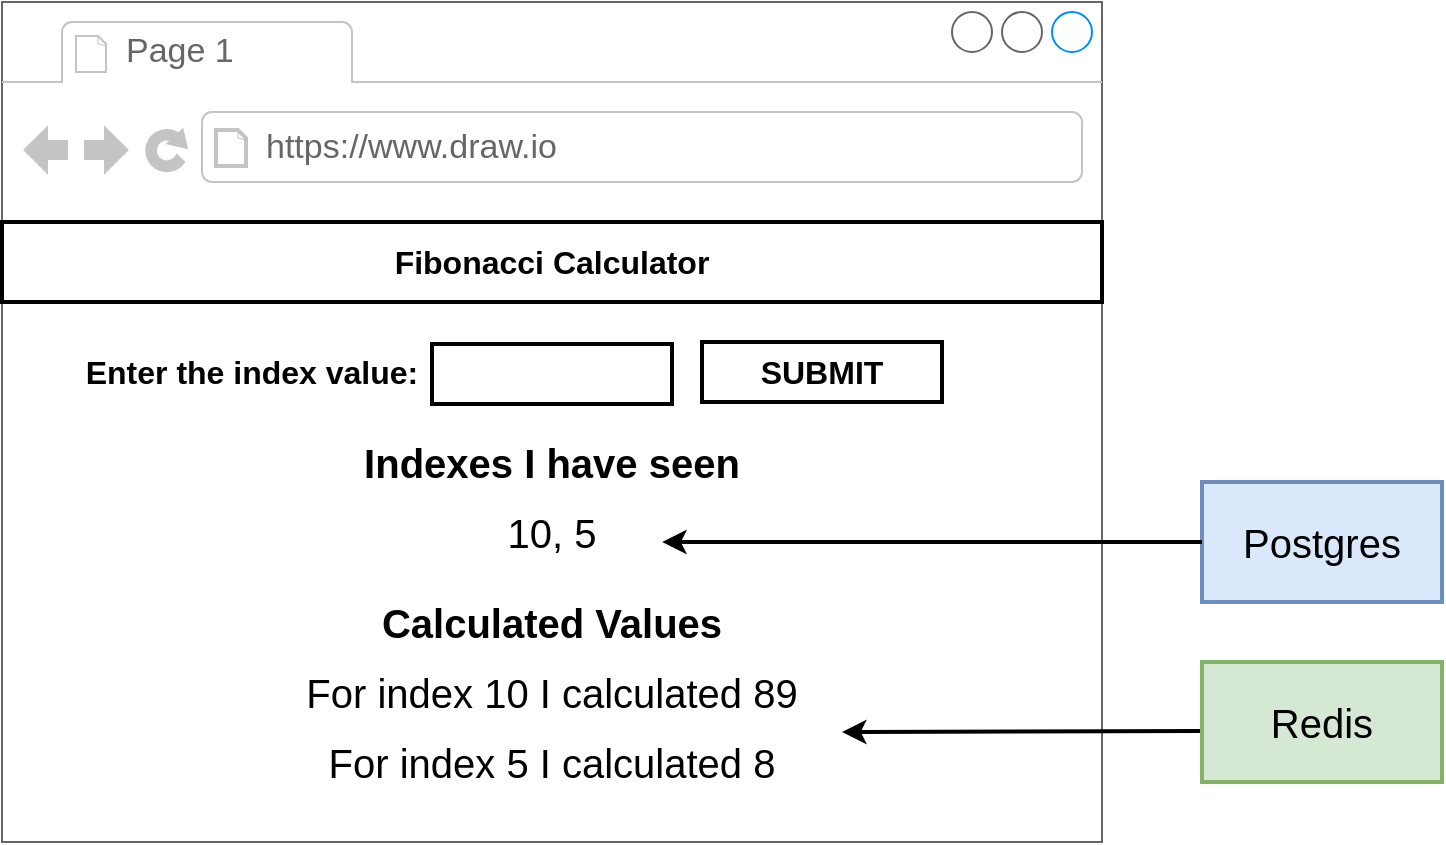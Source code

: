 <mxfile version="12.1.3" type="device" pages="2"><diagram id="hu7YwkL783ZrP_8UdZL6" name="App Mockup"><mxGraphModel dx="1408" dy="699" grid="1" gridSize="10" guides="1" tooltips="1" connect="1" arrows="1" fold="1" page="1" pageScale="1" pageWidth="827" pageHeight="1169" math="0" shadow="0"><root><mxCell id="2Cya-S5nsjvZ_szxhmw_-0"/><mxCell id="2Cya-S5nsjvZ_szxhmw_-1" parent="2Cya-S5nsjvZ_szxhmw_-0"/><mxCell id="MzVacxELyCT7c35MfgKj-0" value="" style="strokeWidth=1;shadow=0;dashed=0;align=center;html=1;shape=mxgraph.mockup.containers.browserWindow;rSize=0;fillColor=#ffffff;strokeColor=#666666;strokeColor2=#008cff;strokeColor3=#c4c4c4;mainText=,;recursiveResize=0;fontSize=16;" vertex="1" parent="2Cya-S5nsjvZ_szxhmw_-1"><mxGeometry x="20" y="20" width="550" height="420" as="geometry"/></mxCell><mxCell id="MzVacxELyCT7c35MfgKj-1" value="Page 1" style="strokeWidth=1;shadow=0;dashed=0;align=center;html=1;shape=mxgraph.mockup.containers.anchor;fontSize=17;fontColor=#666666;align=left;" vertex="1" parent="MzVacxELyCT7c35MfgKj-0"><mxGeometry x="60" y="12" width="110" height="26" as="geometry"/></mxCell><mxCell id="MzVacxELyCT7c35MfgKj-2" value="https://www.draw.io" style="strokeWidth=1;shadow=0;dashed=0;align=center;html=1;shape=mxgraph.mockup.containers.anchor;rSize=0;fontSize=17;fontColor=#666666;align=left;" vertex="1" parent="MzVacxELyCT7c35MfgKj-0"><mxGeometry x="130" y="60" width="250" height="26" as="geometry"/></mxCell><mxCell id="MzVacxELyCT7c35MfgKj-3" value="Fibonacci Calculator" style="rounded=0;whiteSpace=wrap;html=1;strokeWidth=2;fontSize=16;fontStyle=1" vertex="1" parent="MzVacxELyCT7c35MfgKj-0"><mxGeometry y="110" width="550" height="40" as="geometry"/></mxCell><mxCell id="MzVacxELyCT7c35MfgKj-4" value="Enter the index value:" style="text;html=1;strokeColor=none;fillColor=none;align=center;verticalAlign=middle;whiteSpace=wrap;rounded=0;fontSize=16;fontStyle=1" vertex="1" parent="MzVacxELyCT7c35MfgKj-0"><mxGeometry x="40" y="175" width="170" height="20" as="geometry"/></mxCell><mxCell id="MzVacxELyCT7c35MfgKj-5" value="" style="rounded=0;whiteSpace=wrap;html=1;strokeWidth=2;fontSize=16;" vertex="1" parent="MzVacxELyCT7c35MfgKj-0"><mxGeometry x="215" y="171" width="120" height="30" as="geometry"/></mxCell><mxCell id="MzVacxELyCT7c35MfgKj-7" value="SUBMIT" style="rounded=0;whiteSpace=wrap;html=1;strokeWidth=2;fontSize=16;fontStyle=1" vertex="1" parent="MzVacxELyCT7c35MfgKj-0"><mxGeometry x="350" y="170" width="120" height="30" as="geometry"/></mxCell><mxCell id="MzVacxELyCT7c35MfgKj-8" value="&lt;font style=&quot;font-size: 20px&quot;&gt;Indexes I have seen&lt;/font&gt;" style="text;html=1;strokeColor=none;fillColor=none;align=center;verticalAlign=middle;whiteSpace=wrap;rounded=0;fontSize=16;fontStyle=1" vertex="1" parent="MzVacxELyCT7c35MfgKj-0"><mxGeometry x="175" y="220" width="200" height="20" as="geometry"/></mxCell><mxCell id="MzVacxELyCT7c35MfgKj-9" value="10, 5" style="text;html=1;strokeColor=none;fillColor=none;align=center;verticalAlign=middle;whiteSpace=wrap;rounded=0;fontSize=20;fontStyle=0" vertex="1" parent="MzVacxELyCT7c35MfgKj-0"><mxGeometry x="190" y="250" width="170" height="30" as="geometry"/></mxCell><mxCell id="MzVacxELyCT7c35MfgKj-10" value="&lt;font style=&quot;font-size: 20px&quot;&gt;Calculated Values&lt;/font&gt;" style="text;html=1;strokeColor=none;fillColor=none;align=center;verticalAlign=middle;whiteSpace=wrap;rounded=0;fontSize=16;fontStyle=1" vertex="1" parent="MzVacxELyCT7c35MfgKj-0"><mxGeometry x="175" y="300" width="200" height="20" as="geometry"/></mxCell><mxCell id="MzVacxELyCT7c35MfgKj-11" value="For index 10 I calculated 89" style="text;html=1;strokeColor=none;fillColor=none;align=center;verticalAlign=middle;whiteSpace=wrap;rounded=0;fontSize=20;fontStyle=0" vertex="1" parent="MzVacxELyCT7c35MfgKj-0"><mxGeometry x="135" y="330" width="280" height="30" as="geometry"/></mxCell><mxCell id="MzVacxELyCT7c35MfgKj-12" value="For index 5 I calculated 8" style="text;html=1;strokeColor=none;fillColor=none;align=center;verticalAlign=middle;whiteSpace=wrap;rounded=0;fontSize=20;fontStyle=0" vertex="1" parent="MzVacxELyCT7c35MfgKj-0"><mxGeometry x="135" y="365" width="280" height="30" as="geometry"/></mxCell><mxCell id="MzVacxELyCT7c35MfgKj-16" value="" style="endArrow=classic;html=1;strokeWidth=2;fontSize=20;exitX=0;exitY=0.575;exitDx=0;exitDy=0;exitPerimeter=0;" edge="1" parent="MzVacxELyCT7c35MfgKj-0" source="MzVacxELyCT7c35MfgKj-14"><mxGeometry width="50" height="50" relative="1" as="geometry"><mxPoint x="590" y="364.5" as="sourcePoint"/><mxPoint x="420" y="365" as="targetPoint"/></mxGeometry></mxCell><mxCell id="MzVacxELyCT7c35MfgKj-13" value="Postgres" style="rounded=0;whiteSpace=wrap;html=1;strokeWidth=2;fontSize=20;labelBackgroundColor=none;fillColor=#dae8fc;strokeColor=#6c8ebf;" vertex="1" parent="2Cya-S5nsjvZ_szxhmw_-1"><mxGeometry x="620" y="260" width="120" height="60" as="geometry"/></mxCell><mxCell id="MzVacxELyCT7c35MfgKj-14" value="Redis" style="rounded=0;whiteSpace=wrap;html=1;strokeWidth=2;fontSize=20;labelBackgroundColor=none;fillColor=#d5e8d4;strokeColor=#82b366;" vertex="1" parent="2Cya-S5nsjvZ_szxhmw_-1"><mxGeometry x="620" y="350" width="120" height="60" as="geometry"/></mxCell><mxCell id="MzVacxELyCT7c35MfgKj-15" value="" style="endArrow=classic;html=1;strokeWidth=2;fontSize=20;exitX=0;exitY=0.5;exitDx=0;exitDy=0;entryX=0.824;entryY=0.667;entryDx=0;entryDy=0;entryPerimeter=0;" edge="1" parent="2Cya-S5nsjvZ_szxhmw_-1" source="MzVacxELyCT7c35MfgKj-13" target="MzVacxELyCT7c35MfgKj-9"><mxGeometry width="50" height="50" relative="1" as="geometry"><mxPoint x="20" y="510" as="sourcePoint"/><mxPoint x="70" y="460" as="targetPoint"/></mxGeometry></mxCell></root></mxGraphModel></diagram><diagram id="fi0uhVavjd180DCqKYc0" name="App Architecture"><mxGraphModel dx="1798" dy="482" grid="1" gridSize="10" guides="1" tooltips="1" connect="1" arrows="1" fold="1" page="1" pageScale="1" pageWidth="827" pageHeight="1169" math="0" shadow="0"><root><mxCell id="0"/><mxCell id="1" parent="0"/><mxCell id="YIvuzvgb7WVUNzBgJUSM-1" value="Worker" style="rounded=0;whiteSpace=wrap;html=1;strokeWidth=2;fontStyle=1;fontSize=16;fillColor=#fff2cc;strokeColor=#d6b656;" vertex="1" parent="1"><mxGeometry x="680" y="80" width="120" height="60" as="geometry"/></mxCell><mxCell id="YIvuzvgb7WVUNzBgJUSM-2" value="Postgres" style="rounded=0;whiteSpace=wrap;html=1;fontSize=16;fontStyle=1;strokeWidth=2;fillColor=#dae8fc;strokeColor=#6c8ebf;" vertex="1" parent="1"><mxGeometry x="680" y="320" width="120" height="60" as="geometry"/></mxCell><mxCell id="YIvuzvgb7WVUNzBgJUSM-3" value="Redis" style="rounded=0;whiteSpace=wrap;html=1;fontSize=16;fontStyle=1;strokeWidth=2;fillColor=#d5e8d4;strokeColor=#82b366;" vertex="1" parent="1"><mxGeometry x="680" y="200" width="120" height="60" as="geometry"/></mxCell><mxCell id="YIvuzvgb7WVUNzBgJUSM-4" value="React Server" style="rounded=0;whiteSpace=wrap;html=1;strokeWidth=2;fontStyle=1;fontSize=16;fillColor=#f8cecc;strokeColor=#b85450;" vertex="1" parent="1"><mxGeometry x="480" y="80" width="120" height="60" as="geometry"/></mxCell><mxCell id="YIvuzvgb7WVUNzBgJUSM-5" value="Express Server" style="rounded=0;whiteSpace=wrap;html=1;strokeWidth=2;fontStyle=1;fontSize=16;fillColor=#e1d5e7;strokeColor=#9673a6;" vertex="1" parent="1"><mxGeometry x="480" y="200" width="120" height="60" as="geometry"/></mxCell><mxCell id="YIvuzvgb7WVUNzBgJUSM-6" value="Nginx" style="rounded=0;whiteSpace=wrap;html=1;strokeWidth=2;fontStyle=1;fontSize=16;" vertex="1" parent="1"><mxGeometry x="280" y="200" width="120" height="60" as="geometry"/></mxCell><mxCell id="YIvuzvgb7WVUNzBgJUSM-7" value="" style="strokeWidth=1;shadow=0;dashed=0;align=center;html=1;shape=mxgraph.mockup.containers.browserWindow;rSize=0;fillColor=#ffffff;strokeColor=#666666;strokeColor2=#008cff;strokeColor3=#c4c4c4;mainText=,;recursiveResize=0;fontSize=16;" vertex="1" parent="1"><mxGeometry x="-90" y="160" width="290" height="185" as="geometry"/></mxCell><mxCell id="YIvuzvgb7WVUNzBgJUSM-8" value="Page 1" style="strokeWidth=1;shadow=0;dashed=0;align=center;html=1;shape=mxgraph.mockup.containers.anchor;fontSize=17;fontColor=#666666;align=left;" vertex="1" parent="YIvuzvgb7WVUNzBgJUSM-7"><mxGeometry x="60" y="12" width="110" height="26" as="geometry"/></mxCell><mxCell id="YIvuzvgb7WVUNzBgJUSM-9" value="https://www.draw.io" style="strokeWidth=1;shadow=0;dashed=0;align=center;html=1;shape=mxgraph.mockup.containers.anchor;rSize=0;fontSize=17;fontColor=#666666;align=left;" vertex="1" parent="YIvuzvgb7WVUNzBgJUSM-7"><mxGeometry x="130" y="60" width="250" height="26" as="geometry"/></mxCell><mxCell id="YIvuzvgb7WVUNzBgJUSM-11" value="" style="endArrow=classic;html=1;fontSize=16;strokeWidth=2;" edge="1" parent="1"><mxGeometry width="50" height="50" relative="1" as="geometry"><mxPoint x="280" y="230" as="sourcePoint"/><mxPoint x="200" y="230" as="targetPoint"/></mxGeometry></mxCell><mxCell id="YIvuzvgb7WVUNzBgJUSM-12" value="" style="endArrow=classic;html=1;fontSize=16;strokeWidth=2;exitX=1;exitY=0.5;exitDx=0;exitDy=0;entryX=0;entryY=0.5;entryDx=0;entryDy=0;" edge="1" parent="1" source="YIvuzvgb7WVUNzBgJUSM-6" target="YIvuzvgb7WVUNzBgJUSM-5"><mxGeometry width="50" height="50" relative="1" as="geometry"><mxPoint x="480" y="310.0" as="sourcePoint"/><mxPoint x="400" y="310.0" as="targetPoint"/></mxGeometry></mxCell><mxCell id="YIvuzvgb7WVUNzBgJUSM-13" value="" style="endArrow=classic;html=1;fontSize=16;strokeWidth=2;exitX=1;exitY=0.5;exitDx=0;exitDy=0;entryX=0;entryY=0.5;entryDx=0;entryDy=0;" edge="1" parent="1"><mxGeometry width="50" height="50" relative="1" as="geometry"><mxPoint x="600" y="229.5" as="sourcePoint"/><mxPoint x="680" y="229.5" as="targetPoint"/></mxGeometry></mxCell><mxCell id="YIvuzvgb7WVUNzBgJUSM-14" value="" style="endArrow=classic;html=1;fontSize=16;strokeWidth=2;exitX=1;exitY=0.5;exitDx=0;exitDy=0;entryX=-0.006;entryY=0.599;entryDx=0;entryDy=0;entryPerimeter=0;" edge="1" parent="1" source="YIvuzvgb7WVUNzBgJUSM-6" target="YIvuzvgb7WVUNzBgJUSM-4"><mxGeometry width="50" height="50" relative="1" as="geometry"><mxPoint x="400" y="220.0" as="sourcePoint"/><mxPoint x="480" y="220.0" as="targetPoint"/><Array as="points"><mxPoint x="430" y="230"/><mxPoint x="430" y="116"/></Array></mxGeometry></mxCell><mxCell id="YIvuzvgb7WVUNzBgJUSM-15" value="" style="endArrow=classic;html=1;fontSize=16;strokeWidth=2;exitX=1;exitY=0.5;exitDx=0;exitDy=0;entryX=0;entryY=0.5;entryDx=0;entryDy=0;" edge="1" parent="1" source="YIvuzvgb7WVUNzBgJUSM-5" target="YIvuzvgb7WVUNzBgJUSM-2"><mxGeometry width="50" height="50" relative="1" as="geometry"><mxPoint x="600" y="240.0" as="sourcePoint"/><mxPoint x="680" y="240.0" as="targetPoint"/><Array as="points"><mxPoint x="640" y="230"/><mxPoint x="640" y="350"/></Array></mxGeometry></mxCell><mxCell id="YIvuzvgb7WVUNzBgJUSM-16" value="" style="endArrow=classic;html=1;fontSize=16;strokeWidth=2;exitX=0.25;exitY=1;exitDx=0;exitDy=0;entryX=0.25;entryY=0;entryDx=0;entryDy=0;" edge="1" parent="1" source="YIvuzvgb7WVUNzBgJUSM-1" target="YIvuzvgb7WVUNzBgJUSM-3"><mxGeometry width="50" height="50" relative="1" as="geometry"><mxPoint x="550" y="319.5" as="sourcePoint"/><mxPoint x="630" y="319.5" as="targetPoint"/></mxGeometry></mxCell><mxCell id="YIvuzvgb7WVUNzBgJUSM-17" value="" style="endArrow=classic;html=1;fontSize=16;strokeWidth=2;exitX=0.25;exitY=1;exitDx=0;exitDy=0;entryX=0.25;entryY=0;entryDx=0;entryDy=0;" edge="1" parent="1"><mxGeometry width="50" height="50" relative="1" as="geometry"><mxPoint x="539.5" y="140" as="sourcePoint"/><mxPoint x="539.5" y="200" as="targetPoint"/></mxGeometry></mxCell><mxCell id="YIvuzvgb7WVUNzBgJUSM-18" value="" style="endArrow=classic;html=1;fontSize=16;strokeWidth=2;exitX=0.706;exitY=0.013;exitDx=0;exitDy=0;exitPerimeter=0;" edge="1" parent="1" source="YIvuzvgb7WVUNzBgJUSM-3"><mxGeometry width="50" height="50" relative="1" as="geometry"><mxPoint x="730" y="160" as="sourcePoint"/><mxPoint x="766" y="140" as="targetPoint"/></mxGeometry></mxCell><mxCell id="YIvuzvgb7WVUNzBgJUSM-19" value="Get a java script file to build a web page" style="text;html=1;strokeColor=none;fillColor=none;align=center;verticalAlign=middle;whiteSpace=wrap;rounded=0;fontSize=16;" vertex="1" parent="1"><mxGeometry x="260" y="120" width="170" height="20" as="geometry"/></mxCell><mxCell id="YIvuzvgb7WVUNzBgJUSM-20" value="Backend API&lt;br&gt;to submit&lt;br&gt;and&lt;br&gt;retrieve values" style="text;html=1;strokeColor=none;fillColor=none;align=center;verticalAlign=middle;whiteSpace=wrap;rounded=0;fontSize=16;" vertex="1" parent="1"><mxGeometry x="370" y="290" width="140" height="20" as="geometry"/></mxCell><mxCell id="M-uJVVhh09L0av4SqkgG-1" value="Stores&amp;nbsp; all indices and calculated values as key-value pairs" style="text;html=1;strokeColor=none;fillColor=none;align=center;verticalAlign=middle;whiteSpace=wrap;rounded=0;fontSize=16;" vertex="1" parent="1"><mxGeometry x="810.138" y="220" width="140" height="20" as="geometry"/></mxCell><mxCell id="M-uJVVhh09L0av4SqkgG-2" value="Watches Redis for new indices.&lt;br&gt;Pulls each new indice,&lt;br&gt;calculates new value then puts it back into redis." style="text;html=1;strokeColor=none;fillColor=none;align=center;verticalAlign=middle;whiteSpace=wrap;rounded=0;fontSize=16;" vertex="1" parent="1"><mxGeometry x="810" y="100" width="240" height="20" as="geometry"/></mxCell><mxCell id="M-uJVVhh09L0av4SqkgG-3" value="Stores a permanent list of inidices that have been received." style="text;html=1;strokeColor=none;fillColor=none;align=center;verticalAlign=middle;whiteSpace=wrap;rounded=0;fontSize=16;" vertex="1" parent="1"><mxGeometry x="810.138" y="340" width="140" height="20" as="geometry"/></mxCell></root></mxGraphModel></diagram></mxfile>